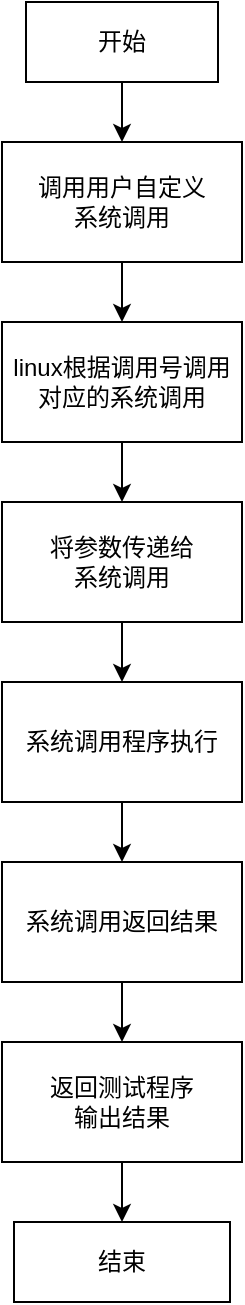 <mxfile version="24.2.5" type="github">
  <diagram id="C5RBs43oDa-KdzZeNtuy" name="Page-1">
    <mxGraphModel dx="892" dy="596" grid="1" gridSize="10" guides="1" tooltips="1" connect="1" arrows="1" fold="1" page="1" pageScale="1" pageWidth="827" pageHeight="1169" math="0" shadow="0">
      <root>
        <mxCell id="WIyWlLk6GJQsqaUBKTNV-0" />
        <mxCell id="WIyWlLk6GJQsqaUBKTNV-1" parent="WIyWlLk6GJQsqaUBKTNV-0" />
        <mxCell id="4vUzZHwH9dfVMgiQSIoB-2" style="edgeStyle=orthogonalEdgeStyle;rounded=0;orthogonalLoop=1;jettySize=auto;html=1;" edge="1" parent="WIyWlLk6GJQsqaUBKTNV-1" source="4vUzZHwH9dfVMgiQSIoB-0" target="4vUzZHwH9dfVMgiQSIoB-1">
          <mxGeometry relative="1" as="geometry" />
        </mxCell>
        <mxCell id="4vUzZHwH9dfVMgiQSIoB-0" value="开始" style="rounded=0;whiteSpace=wrap;html=1;" vertex="1" parent="WIyWlLk6GJQsqaUBKTNV-1">
          <mxGeometry x="294" y="240" width="96" height="40" as="geometry" />
        </mxCell>
        <mxCell id="4vUzZHwH9dfVMgiQSIoB-4" style="edgeStyle=orthogonalEdgeStyle;rounded=0;orthogonalLoop=1;jettySize=auto;html=1;entryX=0.5;entryY=0;entryDx=0;entryDy=0;" edge="1" parent="WIyWlLk6GJQsqaUBKTNV-1" source="4vUzZHwH9dfVMgiQSIoB-1" target="4vUzZHwH9dfVMgiQSIoB-3">
          <mxGeometry relative="1" as="geometry" />
        </mxCell>
        <mxCell id="4vUzZHwH9dfVMgiQSIoB-1" value="调用用户自定义&lt;div&gt;系统调用&lt;/div&gt;" style="rounded=0;whiteSpace=wrap;html=1;" vertex="1" parent="WIyWlLk6GJQsqaUBKTNV-1">
          <mxGeometry x="282" y="310" width="120" height="60" as="geometry" />
        </mxCell>
        <mxCell id="4vUzZHwH9dfVMgiQSIoB-7" value="" style="edgeStyle=orthogonalEdgeStyle;rounded=0;orthogonalLoop=1;jettySize=auto;html=1;" edge="1" parent="WIyWlLk6GJQsqaUBKTNV-1" source="4vUzZHwH9dfVMgiQSIoB-3" target="4vUzZHwH9dfVMgiQSIoB-6">
          <mxGeometry relative="1" as="geometry" />
        </mxCell>
        <mxCell id="4vUzZHwH9dfVMgiQSIoB-3" value="linux根据调用号调用对应的系统调用" style="rounded=0;whiteSpace=wrap;html=1;" vertex="1" parent="WIyWlLk6GJQsqaUBKTNV-1">
          <mxGeometry x="282" y="400" width="120" height="60" as="geometry" />
        </mxCell>
        <mxCell id="4vUzZHwH9dfVMgiQSIoB-9" value="" style="edgeStyle=orthogonalEdgeStyle;rounded=0;orthogonalLoop=1;jettySize=auto;html=1;" edge="1" parent="WIyWlLk6GJQsqaUBKTNV-1" source="4vUzZHwH9dfVMgiQSIoB-6" target="4vUzZHwH9dfVMgiQSIoB-8">
          <mxGeometry relative="1" as="geometry" />
        </mxCell>
        <mxCell id="4vUzZHwH9dfVMgiQSIoB-6" value="将参数传递给&lt;div&gt;系统调用&lt;/div&gt;" style="whiteSpace=wrap;html=1;rounded=0;" vertex="1" parent="WIyWlLk6GJQsqaUBKTNV-1">
          <mxGeometry x="282" y="490" width="120" height="60" as="geometry" />
        </mxCell>
        <mxCell id="4vUzZHwH9dfVMgiQSIoB-11" value="" style="edgeStyle=orthogonalEdgeStyle;rounded=0;orthogonalLoop=1;jettySize=auto;html=1;" edge="1" parent="WIyWlLk6GJQsqaUBKTNV-1" source="4vUzZHwH9dfVMgiQSIoB-8" target="4vUzZHwH9dfVMgiQSIoB-10">
          <mxGeometry relative="1" as="geometry" />
        </mxCell>
        <mxCell id="4vUzZHwH9dfVMgiQSIoB-8" value="系统调用程序执行" style="whiteSpace=wrap;html=1;rounded=0;" vertex="1" parent="WIyWlLk6GJQsqaUBKTNV-1">
          <mxGeometry x="282" y="580" width="120" height="60" as="geometry" />
        </mxCell>
        <mxCell id="4vUzZHwH9dfVMgiQSIoB-13" value="" style="edgeStyle=orthogonalEdgeStyle;rounded=0;orthogonalLoop=1;jettySize=auto;html=1;" edge="1" parent="WIyWlLk6GJQsqaUBKTNV-1" source="4vUzZHwH9dfVMgiQSIoB-10" target="4vUzZHwH9dfVMgiQSIoB-12">
          <mxGeometry relative="1" as="geometry" />
        </mxCell>
        <mxCell id="4vUzZHwH9dfVMgiQSIoB-10" value="系统调用返回结果" style="whiteSpace=wrap;html=1;rounded=0;" vertex="1" parent="WIyWlLk6GJQsqaUBKTNV-1">
          <mxGeometry x="282" y="670" width="120" height="60" as="geometry" />
        </mxCell>
        <mxCell id="4vUzZHwH9dfVMgiQSIoB-15" value="" style="edgeStyle=orthogonalEdgeStyle;rounded=0;orthogonalLoop=1;jettySize=auto;html=1;" edge="1" parent="WIyWlLk6GJQsqaUBKTNV-1" source="4vUzZHwH9dfVMgiQSIoB-12" target="4vUzZHwH9dfVMgiQSIoB-14">
          <mxGeometry relative="1" as="geometry" />
        </mxCell>
        <mxCell id="4vUzZHwH9dfVMgiQSIoB-12" value="返回测试程序&lt;div&gt;输出结果&lt;/div&gt;" style="whiteSpace=wrap;html=1;rounded=0;" vertex="1" parent="WIyWlLk6GJQsqaUBKTNV-1">
          <mxGeometry x="282" y="760" width="120" height="60" as="geometry" />
        </mxCell>
        <mxCell id="4vUzZHwH9dfVMgiQSIoB-14" value="结束" style="whiteSpace=wrap;html=1;rounded=0;" vertex="1" parent="WIyWlLk6GJQsqaUBKTNV-1">
          <mxGeometry x="288" y="850" width="108" height="40" as="geometry" />
        </mxCell>
      </root>
    </mxGraphModel>
  </diagram>
</mxfile>
